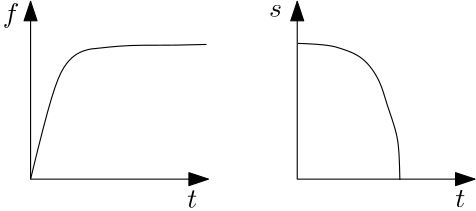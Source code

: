 <?xml version="1.0"?>
<!DOCTYPE ipe SYSTEM "ipe.dtd">
<ipe version="70218" creator="Ipe 7.2.29">
<info created="D:20240101000000" modified="D:20250607182027"/>
<preamble>
\usepackage{amsmath}
\usepackage{amssymb}
\usepackage{amsfonts}
\usepackage{mathtools}
</preamble>
<ipestyle name="basic">
<symbol name="arrow/normal(spx)">
<path stroke="sym-stroke" fill="sym-stroke" pen="sym-pen">
0 0 m
-1 0.333 l
-1 -0.333 l
h
</path>
</symbol>
<symbol name="arrow/arc(spx)">
<path stroke="sym-stroke" fill="sym-stroke" pen="sym-pen">
0 0 m
-1 0.333 l
-1 -0.333 l
h
</path>
</symbol>
</ipestyle>
<page>
<layer name="alpha"/>
<view layers="alpha" active="alpha"/>
<path layer="alpha" stroke="black" arrow="normal/normal" rarrow="normal/normal">
128 768 m
128 704 l
192 704 l
</path>
<path matrix="1 0 0 1 -32 0" stroke="black" arrow="normal/normal" rarrow="normal/normal">
256 768 m
256 704 l
320 704 l
</path>
<path stroke="black">
128 704 m
134.913 732.662
139.672 746.95
148.169 750.883
151.802 751.007
155.788 751.542
163.912 752.214
173.414 752.214
181.642 752.214
191.336 752.489 c
</path>
<path stroke="black">
224.258 752.88 m
235.25 752.493
239.314 751.143
247.953 748.287
254.222 738.986
255.953 731.312
260.643 719.21
260.759 711.42
260.948 703.695 c
</path>
<text matrix="1 0 0 1 4.3892 -6.71452" transformations="translations" pos="113.604 767.278" stroke="black" type="label" width="5.95" height="6.926" depth="1.93" valign="baseline" style="math">f</text>
<text matrix="1 0 0 1 -0.725309 4.15136" transformations="translations" pos="185.166 689.564" stroke="black" type="label" width="3.598" height="6.128" depth="0" valign="baseline" style="math">t</text>
<text matrix="1 0 0 1 -34.6045 65.3034" transformations="translations" pos="248.451 697.146" stroke="black" type="label" width="4.67" height="4.289" depth="0" valign="baseline" style="math">s</text>
<text matrix="1 0 0 1 95.7466 4.27757" transformations="translations" pos="185.166 689.564" stroke="black" type="label" width="3.598" height="6.128" depth="0" valign="baseline" style="math">t</text>
</page>
</ipe>
